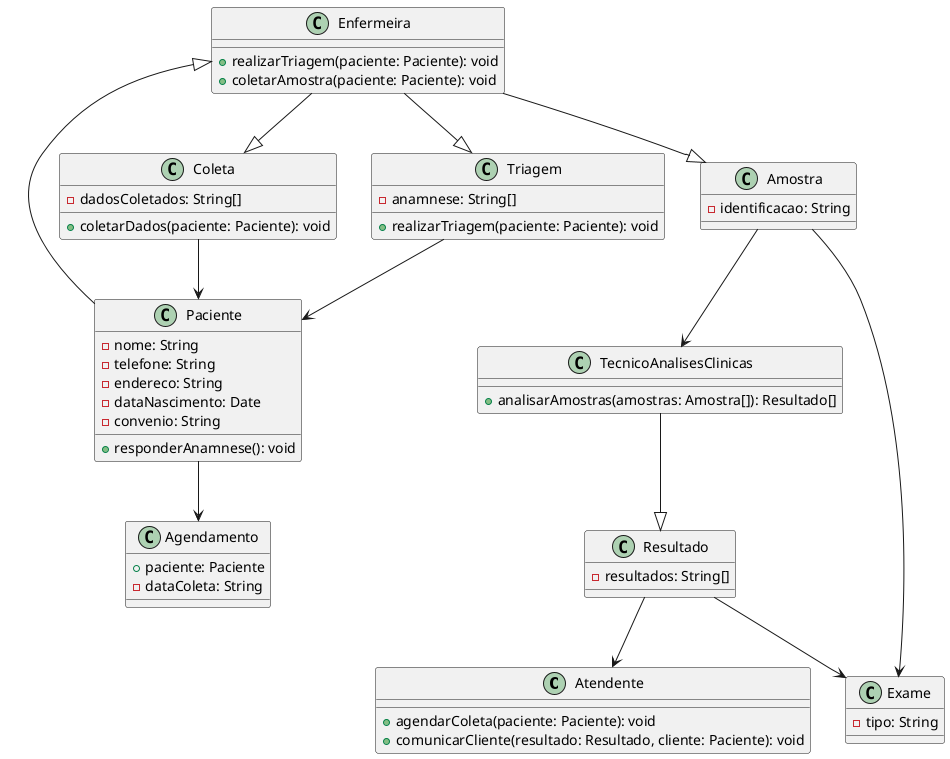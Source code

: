 
@startuml extracaoUbiqua

class Atendente {
    + agendarColeta(paciente: Paciente): void
    + comunicarCliente(resultado: Resultado, cliente: Paciente): void
}

class Paciente {
    - nome: String
    - telefone: String
    - endereco: String
    - dataNascimento: Date
    - convenio: String
    + responderAnamnese(): void
}

class Agendamento {
    + paciente: Paciente
    - dataColeta: String
}

class Enfermeira {
    + realizarTriagem(paciente: Paciente): void
    + coletarAmostra(paciente: Paciente): void
}

class TecnicoAnalisesClinicas {
    + analisarAmostras(amostras: Amostra[]): Resultado[]
}


class Coleta {
    - dadosColetados: String[]
    + coletarDados(paciente: Paciente): void
}

class Triagem {
    - anamnese: String[]
    + realizarTriagem(paciente: Paciente): void
}

class Amostra {
    - identificacao: String
}

class Exame {
    - tipo: String
}

class Resultado {
    - resultados: String[]
}

Paciente --> Agendamento
Resultado --> Atendente

Enfermeira --|> Coleta
Enfermeira --|> Triagem
Enfermeira --|> Amostra
Paciente --|> Enfermeira

TecnicoAnalisesClinicas --|> Resultado

Coleta --> Paciente

Triagem --> Paciente

Amostra --> TecnicoAnalisesClinicas

Amostra --> Exame

Resultado --> Exame

@enduml
